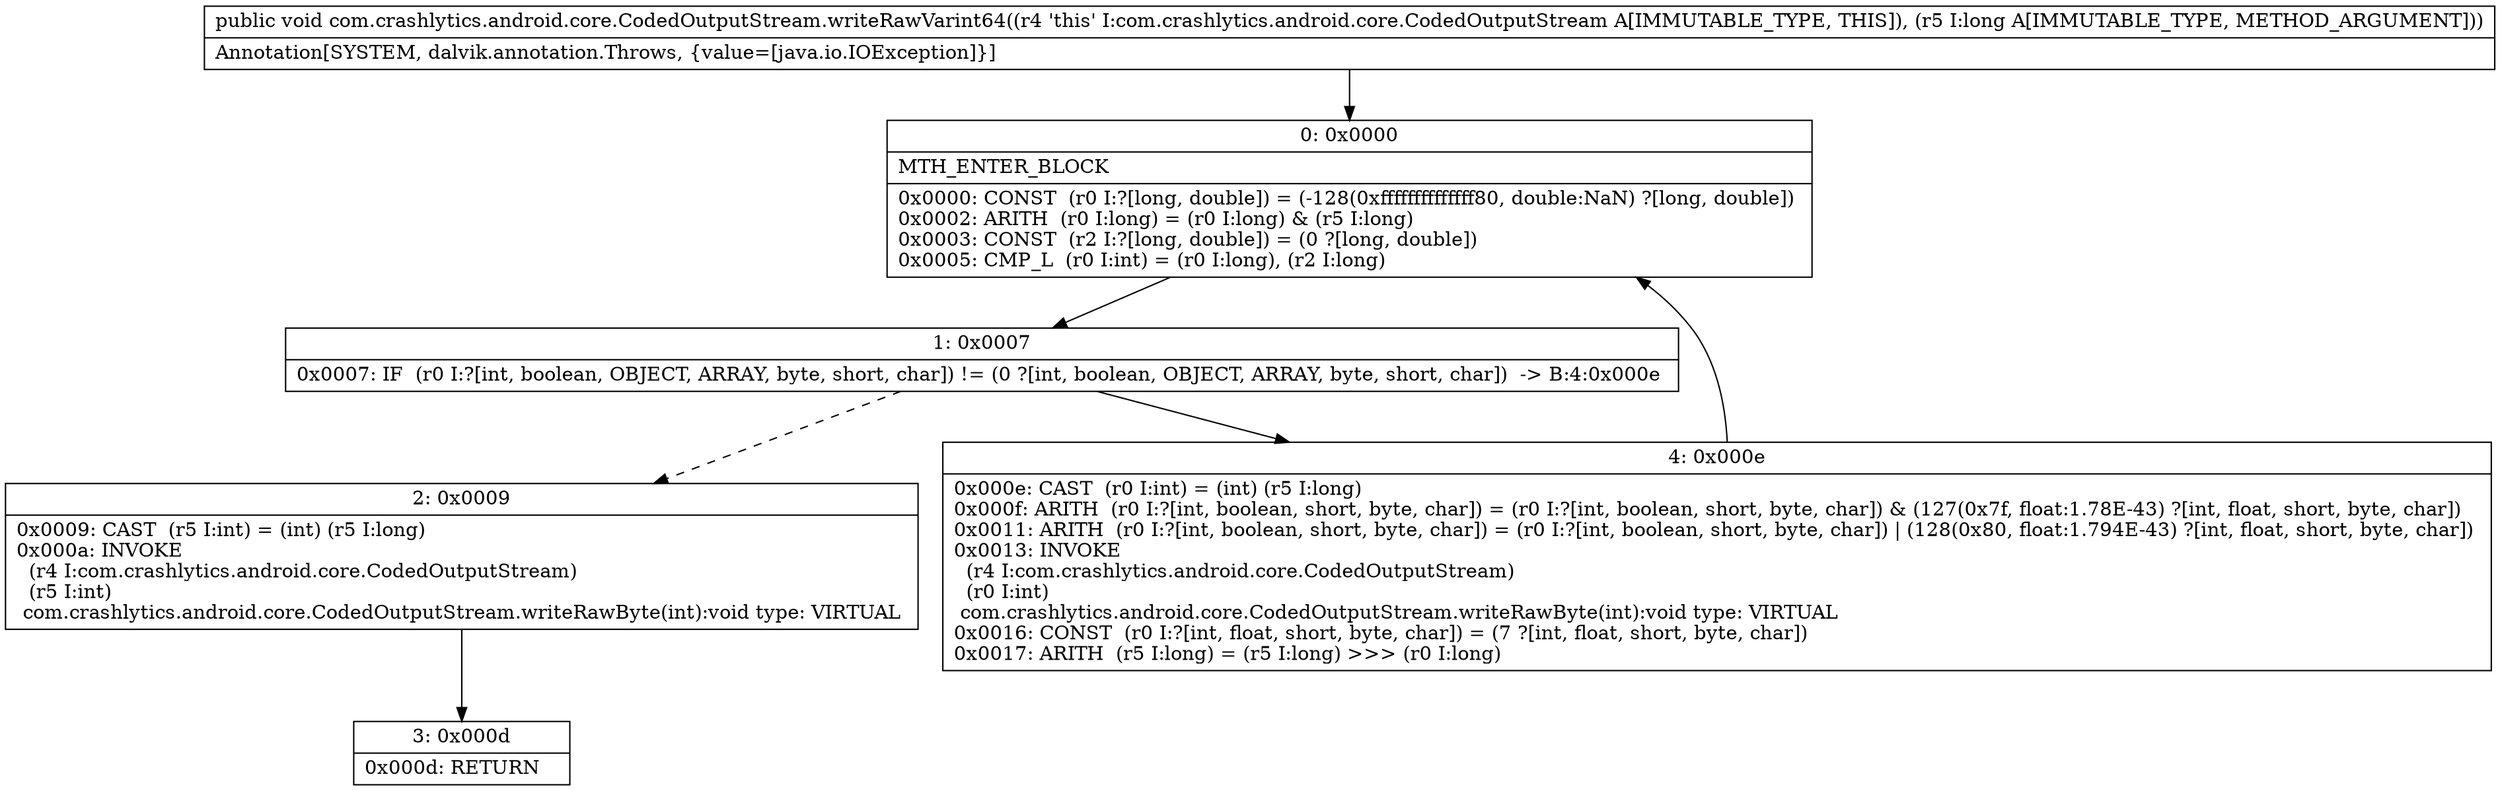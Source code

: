 digraph "CFG forcom.crashlytics.android.core.CodedOutputStream.writeRawVarint64(J)V" {
Node_0 [shape=record,label="{0\:\ 0x0000|MTH_ENTER_BLOCK\l|0x0000: CONST  (r0 I:?[long, double]) = (\-128(0xffffffffffffff80, double:NaN) ?[long, double]) \l0x0002: ARITH  (r0 I:long) = (r0 I:long) & (r5 I:long) \l0x0003: CONST  (r2 I:?[long, double]) = (0 ?[long, double]) \l0x0005: CMP_L  (r0 I:int) = (r0 I:long), (r2 I:long) \l}"];
Node_1 [shape=record,label="{1\:\ 0x0007|0x0007: IF  (r0 I:?[int, boolean, OBJECT, ARRAY, byte, short, char]) != (0 ?[int, boolean, OBJECT, ARRAY, byte, short, char])  \-\> B:4:0x000e \l}"];
Node_2 [shape=record,label="{2\:\ 0x0009|0x0009: CAST  (r5 I:int) = (int) (r5 I:long) \l0x000a: INVOKE  \l  (r4 I:com.crashlytics.android.core.CodedOutputStream)\l  (r5 I:int)\l com.crashlytics.android.core.CodedOutputStream.writeRawByte(int):void type: VIRTUAL \l}"];
Node_3 [shape=record,label="{3\:\ 0x000d|0x000d: RETURN   \l}"];
Node_4 [shape=record,label="{4\:\ 0x000e|0x000e: CAST  (r0 I:int) = (int) (r5 I:long) \l0x000f: ARITH  (r0 I:?[int, boolean, short, byte, char]) = (r0 I:?[int, boolean, short, byte, char]) & (127(0x7f, float:1.78E\-43) ?[int, float, short, byte, char]) \l0x0011: ARITH  (r0 I:?[int, boolean, short, byte, char]) = (r0 I:?[int, boolean, short, byte, char]) \| (128(0x80, float:1.794E\-43) ?[int, float, short, byte, char]) \l0x0013: INVOKE  \l  (r4 I:com.crashlytics.android.core.CodedOutputStream)\l  (r0 I:int)\l com.crashlytics.android.core.CodedOutputStream.writeRawByte(int):void type: VIRTUAL \l0x0016: CONST  (r0 I:?[int, float, short, byte, char]) = (7 ?[int, float, short, byte, char]) \l0x0017: ARITH  (r5 I:long) = (r5 I:long) \>\>\> (r0 I:long) \l}"];
MethodNode[shape=record,label="{public void com.crashlytics.android.core.CodedOutputStream.writeRawVarint64((r4 'this' I:com.crashlytics.android.core.CodedOutputStream A[IMMUTABLE_TYPE, THIS]), (r5 I:long A[IMMUTABLE_TYPE, METHOD_ARGUMENT]))  | Annotation[SYSTEM, dalvik.annotation.Throws, \{value=[java.io.IOException]\}]\l}"];
MethodNode -> Node_0;
Node_0 -> Node_1;
Node_1 -> Node_2[style=dashed];
Node_1 -> Node_4;
Node_2 -> Node_3;
Node_4 -> Node_0;
}

